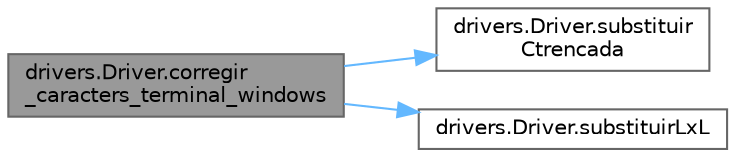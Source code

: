 digraph "drivers.Driver.corregir_caracters_terminal_windows"
{
 // INTERACTIVE_SVG=YES
 // LATEX_PDF_SIZE
  bgcolor="transparent";
  edge [fontname=Helvetica,fontsize=10,labelfontname=Helvetica,labelfontsize=10];
  node [fontname=Helvetica,fontsize=10,shape=box,height=0.2,width=0.4];
  rankdir="LR";
  Node1 [id="Node000001",label="drivers.Driver.corregir\l_caracters_terminal_windows",height=0.2,width=0.4,color="gray40", fillcolor="grey60", style="filled", fontcolor="black",tooltip="Donat un text entrat per terminal, és possible que el charSet de la consola no reconegui correctament..."];
  Node1 -> Node2 [id="edge1_Node000001_Node000002",color="steelblue1",style="solid",tooltip=" "];
  Node2 [id="Node000002",label="drivers.Driver.substituir\lCtrencada",height=0.2,width=0.4,color="grey40", fillcolor="white", style="filled",URL="$classdrivers_1_1_driver.html#a5337e850da710900d1ef6e2c4455a416",tooltip="Donada una seqüència de caràcters identifica qualsevol submot \"[VOCAL]?\" o \"?[VOCAL]\" i ho substituei..."];
  Node1 -> Node3 [id="edge2_Node000001_Node000003",color="steelblue1",style="solid",tooltip=" "];
  Node3 [id="Node000003",label="drivers.Driver.substituirLxL",height=0.2,width=0.4,color="grey40", fillcolor="white", style="filled",URL="$classdrivers_1_1_driver.html#a5786bc8fc6091766d21fc7e775c38b45",tooltip="Donada una seqüència de caràcters identifica qualsevol submot \"LxL\" on x no pertany al conjunt {A-Z}..."];
}

